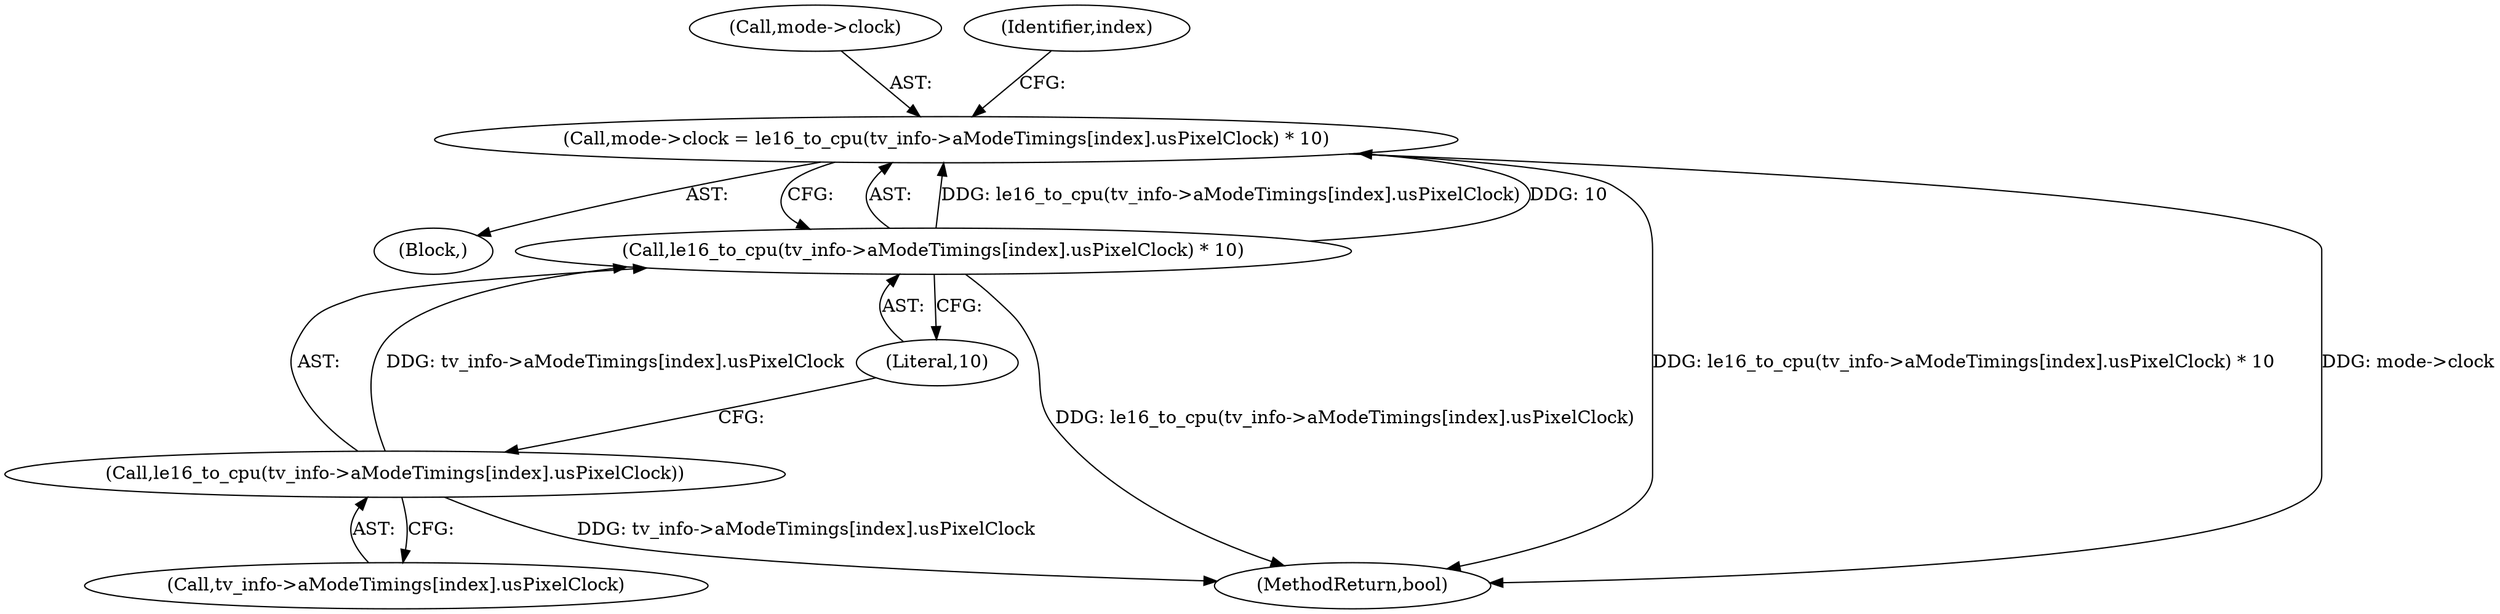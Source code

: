 digraph "0_linux_0031c41be5c529f8329e327b63cde92ba1284842@pointer" {
"1000339" [label="(Call,mode->clock = le16_to_cpu(tv_info->aModeTimings[index].usPixelClock) * 10)"];
"1000343" [label="(Call,le16_to_cpu(tv_info->aModeTimings[index].usPixelClock) * 10)"];
"1000344" [label="(Call,le16_to_cpu(tv_info->aModeTimings[index].usPixelClock))"];
"1000144" [label="(Block,)"];
"1000558" [label="(MethodReturn,bool)"];
"1000345" [label="(Call,tv_info->aModeTimings[index].usPixelClock)"];
"1000352" [label="(Literal,10)"];
"1000340" [label="(Call,mode->clock)"];
"1000343" [label="(Call,le16_to_cpu(tv_info->aModeTimings[index].usPixelClock) * 10)"];
"1000339" [label="(Call,mode->clock = le16_to_cpu(tv_info->aModeTimings[index].usPixelClock) * 10)"];
"1000355" [label="(Identifier,index)"];
"1000344" [label="(Call,le16_to_cpu(tv_info->aModeTimings[index].usPixelClock))"];
"1000339" -> "1000144"  [label="AST: "];
"1000339" -> "1000343"  [label="CFG: "];
"1000340" -> "1000339"  [label="AST: "];
"1000343" -> "1000339"  [label="AST: "];
"1000355" -> "1000339"  [label="CFG: "];
"1000339" -> "1000558"  [label="DDG: le16_to_cpu(tv_info->aModeTimings[index].usPixelClock) * 10"];
"1000339" -> "1000558"  [label="DDG: mode->clock"];
"1000343" -> "1000339"  [label="DDG: le16_to_cpu(tv_info->aModeTimings[index].usPixelClock)"];
"1000343" -> "1000339"  [label="DDG: 10"];
"1000343" -> "1000352"  [label="CFG: "];
"1000344" -> "1000343"  [label="AST: "];
"1000352" -> "1000343"  [label="AST: "];
"1000343" -> "1000558"  [label="DDG: le16_to_cpu(tv_info->aModeTimings[index].usPixelClock)"];
"1000344" -> "1000343"  [label="DDG: tv_info->aModeTimings[index].usPixelClock"];
"1000344" -> "1000345"  [label="CFG: "];
"1000345" -> "1000344"  [label="AST: "];
"1000352" -> "1000344"  [label="CFG: "];
"1000344" -> "1000558"  [label="DDG: tv_info->aModeTimings[index].usPixelClock"];
}
